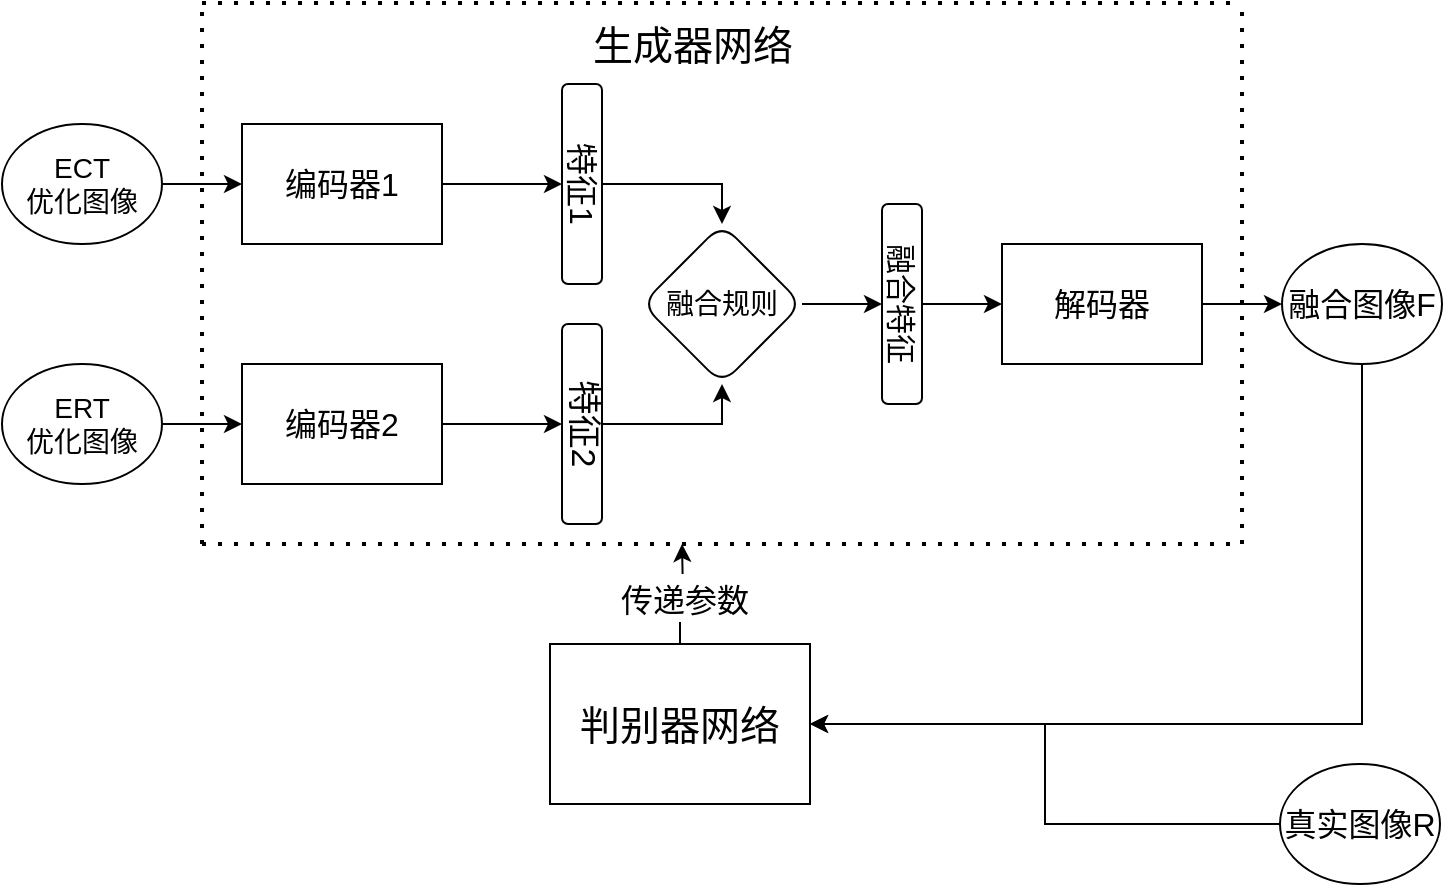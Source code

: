 <mxfile version="17.1.3" type="github">
  <diagram id="r_sVIPPe-IEZTgFdUQHv" name="Page-1">
    <mxGraphModel dx="1002" dy="679" grid="1" gridSize="10" guides="1" tooltips="1" connect="1" arrows="1" fold="1" page="1" pageScale="1" pageWidth="827" pageHeight="1169" math="0" shadow="0">
      <root>
        <mxCell id="0" />
        <mxCell id="1" parent="0" />
        <mxCell id="f4UbcGH3jjuggLkURZQa-3" style="edgeStyle=orthogonalEdgeStyle;rounded=0;orthogonalLoop=1;jettySize=auto;html=1;exitX=1;exitY=0.5;exitDx=0;exitDy=0;" edge="1" parent="1" source="f4UbcGH3jjuggLkURZQa-1" target="f4UbcGH3jjuggLkURZQa-4">
          <mxGeometry relative="1" as="geometry">
            <mxPoint x="210" y="220" as="targetPoint" />
          </mxGeometry>
        </mxCell>
        <mxCell id="f4UbcGH3jjuggLkURZQa-1" value="&lt;font style=&quot;font-size: 14px&quot;&gt;ECT&lt;br&gt;优化图像&lt;/font&gt;" style="ellipse;whiteSpace=wrap;html=1;" vertex="1" parent="1">
          <mxGeometry x="140" y="190" width="80" height="60" as="geometry" />
        </mxCell>
        <mxCell id="f4UbcGH3jjuggLkURZQa-5" style="edgeStyle=orthogonalEdgeStyle;rounded=0;orthogonalLoop=1;jettySize=auto;html=1;exitX=1;exitY=0.5;exitDx=0;exitDy=0;" edge="1" parent="1" source="f4UbcGH3jjuggLkURZQa-2" target="f4UbcGH3jjuggLkURZQa-6">
          <mxGeometry relative="1" as="geometry">
            <mxPoint x="220" y="340" as="targetPoint" />
          </mxGeometry>
        </mxCell>
        <mxCell id="f4UbcGH3jjuggLkURZQa-2" value="&lt;font style=&quot;font-size: 14px&quot;&gt;ERT&lt;br&gt;优化图像&lt;/font&gt;" style="ellipse;whiteSpace=wrap;html=1;" vertex="1" parent="1">
          <mxGeometry x="140" y="310" width="80" height="60" as="geometry" />
        </mxCell>
        <mxCell id="f4UbcGH3jjuggLkURZQa-16" style="edgeStyle=orthogonalEdgeStyle;rounded=0;orthogonalLoop=1;jettySize=auto;html=1;exitX=1;exitY=0.5;exitDx=0;exitDy=0;entryX=0.5;entryY=1;entryDx=0;entryDy=0;" edge="1" parent="1" source="f4UbcGH3jjuggLkURZQa-4" target="f4UbcGH3jjuggLkURZQa-15">
          <mxGeometry relative="1" as="geometry" />
        </mxCell>
        <mxCell id="f4UbcGH3jjuggLkURZQa-4" value="&lt;font style=&quot;font-size: 16px&quot;&gt;编码器1&lt;/font&gt;" style="rounded=0;whiteSpace=wrap;html=1;" vertex="1" parent="1">
          <mxGeometry x="260" y="190" width="100" height="60" as="geometry" />
        </mxCell>
        <mxCell id="f4UbcGH3jjuggLkURZQa-18" style="edgeStyle=orthogonalEdgeStyle;rounded=0;orthogonalLoop=1;jettySize=auto;html=1;exitX=1;exitY=0.5;exitDx=0;exitDy=0;" edge="1" parent="1" source="f4UbcGH3jjuggLkURZQa-6" target="f4UbcGH3jjuggLkURZQa-17">
          <mxGeometry relative="1" as="geometry" />
        </mxCell>
        <mxCell id="f4UbcGH3jjuggLkURZQa-6" value="&lt;font style=&quot;font-size: 16px&quot;&gt;编码器2&lt;/font&gt;" style="rounded=0;whiteSpace=wrap;html=1;" vertex="1" parent="1">
          <mxGeometry x="260" y="310" width="100" height="60" as="geometry" />
        </mxCell>
        <mxCell id="f4UbcGH3jjuggLkURZQa-21" style="edgeStyle=orthogonalEdgeStyle;rounded=0;orthogonalLoop=1;jettySize=auto;html=1;exitX=0.5;exitY=0;exitDx=0;exitDy=0;entryX=0.5;entryY=0;entryDx=0;entryDy=0;" edge="1" parent="1" source="f4UbcGH3jjuggLkURZQa-15" target="f4UbcGH3jjuggLkURZQa-19">
          <mxGeometry relative="1" as="geometry" />
        </mxCell>
        <mxCell id="f4UbcGH3jjuggLkURZQa-15" value="&lt;font style=&quot;font-size: 16px&quot;&gt;特征1&lt;/font&gt;" style="rounded=1;whiteSpace=wrap;html=1;rotation=90;" vertex="1" parent="1">
          <mxGeometry x="380" y="210" width="100" height="20" as="geometry" />
        </mxCell>
        <mxCell id="f4UbcGH3jjuggLkURZQa-22" style="edgeStyle=orthogonalEdgeStyle;rounded=0;orthogonalLoop=1;jettySize=auto;html=1;exitX=0.5;exitY=0;exitDx=0;exitDy=0;entryX=0.5;entryY=1;entryDx=0;entryDy=0;" edge="1" parent="1" source="f4UbcGH3jjuggLkURZQa-17" target="f4UbcGH3jjuggLkURZQa-19">
          <mxGeometry relative="1" as="geometry" />
        </mxCell>
        <mxCell id="f4UbcGH3jjuggLkURZQa-17" value="&lt;font style=&quot;font-size: 17px&quot;&gt;特征2&lt;/font&gt;" style="rounded=1;whiteSpace=wrap;html=1;rotation=90;" vertex="1" parent="1">
          <mxGeometry x="380" y="330" width="100" height="20" as="geometry" />
        </mxCell>
        <mxCell id="f4UbcGH3jjuggLkURZQa-24" style="edgeStyle=orthogonalEdgeStyle;rounded=0;orthogonalLoop=1;jettySize=auto;html=1;exitX=1;exitY=0.5;exitDx=0;exitDy=0;entryX=0.5;entryY=1;entryDx=0;entryDy=0;" edge="1" parent="1" source="f4UbcGH3jjuggLkURZQa-19" target="f4UbcGH3jjuggLkURZQa-23">
          <mxGeometry relative="1" as="geometry" />
        </mxCell>
        <mxCell id="f4UbcGH3jjuggLkURZQa-19" value="&lt;font style=&quot;font-size: 14px&quot;&gt;融合规则&lt;/font&gt;" style="rhombus;whiteSpace=wrap;html=1;rounded=1;" vertex="1" parent="1">
          <mxGeometry x="460" y="240" width="80" height="80" as="geometry" />
        </mxCell>
        <mxCell id="f4UbcGH3jjuggLkURZQa-26" style="edgeStyle=orthogonalEdgeStyle;rounded=0;orthogonalLoop=1;jettySize=auto;html=1;exitX=0.5;exitY=0;exitDx=0;exitDy=0;entryX=0;entryY=0.5;entryDx=0;entryDy=0;" edge="1" parent="1" source="f4UbcGH3jjuggLkURZQa-23" target="f4UbcGH3jjuggLkURZQa-25">
          <mxGeometry relative="1" as="geometry" />
        </mxCell>
        <mxCell id="f4UbcGH3jjuggLkURZQa-23" value="&lt;font style=&quot;font-size: 15px&quot;&gt;融合特征&lt;/font&gt;" style="rounded=1;whiteSpace=wrap;html=1;rotation=90;" vertex="1" parent="1">
          <mxGeometry x="540" y="270" width="100" height="20" as="geometry" />
        </mxCell>
        <mxCell id="f4UbcGH3jjuggLkURZQa-29" value="" style="edgeStyle=orthogonalEdgeStyle;rounded=0;orthogonalLoop=1;jettySize=auto;html=1;" edge="1" parent="1" source="f4UbcGH3jjuggLkURZQa-25" target="f4UbcGH3jjuggLkURZQa-28">
          <mxGeometry relative="1" as="geometry" />
        </mxCell>
        <mxCell id="f4UbcGH3jjuggLkURZQa-25" value="&lt;font style=&quot;font-size: 16px&quot;&gt;解码器&lt;/font&gt;" style="rounded=0;whiteSpace=wrap;html=1;" vertex="1" parent="1">
          <mxGeometry x="640" y="250" width="100" height="60" as="geometry" />
        </mxCell>
        <mxCell id="f4UbcGH3jjuggLkURZQa-51" style="edgeStyle=orthogonalEdgeStyle;rounded=0;orthogonalLoop=1;jettySize=auto;html=1;exitX=0.5;exitY=1;exitDx=0;exitDy=0;entryX=1;entryY=0.5;entryDx=0;entryDy=0;fontSize=18;" edge="1" parent="1" source="f4UbcGH3jjuggLkURZQa-28" target="f4UbcGH3jjuggLkURZQa-42">
          <mxGeometry relative="1" as="geometry" />
        </mxCell>
        <mxCell id="f4UbcGH3jjuggLkURZQa-28" value="&lt;font style=&quot;font-size: 16px&quot;&gt;融合图像F&lt;/font&gt;" style="ellipse;whiteSpace=wrap;html=1;rounded=0;" vertex="1" parent="1">
          <mxGeometry x="780" y="250" width="80" height="60" as="geometry" />
        </mxCell>
        <mxCell id="f4UbcGH3jjuggLkURZQa-53" style="edgeStyle=orthogonalEdgeStyle;rounded=0;orthogonalLoop=1;jettySize=auto;html=1;exitX=0;exitY=0.5;exitDx=0;exitDy=0;entryX=1;entryY=0.5;entryDx=0;entryDy=0;fontSize=18;" edge="1" parent="1" source="f4UbcGH3jjuggLkURZQa-40" target="f4UbcGH3jjuggLkURZQa-42">
          <mxGeometry relative="1" as="geometry" />
        </mxCell>
        <mxCell id="f4UbcGH3jjuggLkURZQa-40" value="&lt;font style=&quot;font-size: 16px&quot;&gt;真实图像R&lt;/font&gt;" style="ellipse;whiteSpace=wrap;html=1;rounded=0;" vertex="1" parent="1">
          <mxGeometry x="779" y="510" width="80" height="60" as="geometry" />
        </mxCell>
        <mxCell id="f4UbcGH3jjuggLkURZQa-54" value="&lt;font style=&quot;font-size: 16px&quot;&gt;传递参数&lt;/font&gt;" style="edgeStyle=orthogonalEdgeStyle;rounded=0;orthogonalLoop=1;jettySize=auto;html=1;exitX=0.5;exitY=0;exitDx=0;exitDy=0;fontSize=20;" edge="1" parent="1" source="f4UbcGH3jjuggLkURZQa-42">
          <mxGeometry relative="1" as="geometry">
            <mxPoint x="480" y="400" as="targetPoint" />
          </mxGeometry>
        </mxCell>
        <mxCell id="f4UbcGH3jjuggLkURZQa-42" value="&lt;font style=&quot;font-size: 20px&quot;&gt;判别器网络&lt;/font&gt;" style="whiteSpace=wrap;html=1;rounded=0;" vertex="1" parent="1">
          <mxGeometry x="414" y="450" width="130" height="80" as="geometry" />
        </mxCell>
        <mxCell id="f4UbcGH3jjuggLkURZQa-45" value="" style="endArrow=none;dashed=1;html=1;dashPattern=1 3;strokeWidth=2;rounded=0;" edge="1" parent="1">
          <mxGeometry width="50" height="50" relative="1" as="geometry">
            <mxPoint x="240" y="400" as="sourcePoint" />
            <mxPoint x="240" y="130" as="targetPoint" />
          </mxGeometry>
        </mxCell>
        <mxCell id="f4UbcGH3jjuggLkURZQa-46" value="" style="endArrow=none;dashed=1;html=1;dashPattern=1 3;strokeWidth=2;rounded=0;" edge="1" parent="1">
          <mxGeometry width="50" height="50" relative="1" as="geometry">
            <mxPoint x="240" y="400" as="sourcePoint" />
            <mxPoint x="760" y="400" as="targetPoint" />
          </mxGeometry>
        </mxCell>
        <mxCell id="f4UbcGH3jjuggLkURZQa-47" value="" style="endArrow=none;dashed=1;html=1;dashPattern=1 3;strokeWidth=2;rounded=0;" edge="1" parent="1">
          <mxGeometry width="50" height="50" relative="1" as="geometry">
            <mxPoint x="240" y="129.5" as="sourcePoint" />
            <mxPoint x="760" y="129.5" as="targetPoint" />
          </mxGeometry>
        </mxCell>
        <mxCell id="f4UbcGH3jjuggLkURZQa-48" value="" style="endArrow=none;dashed=1;html=1;dashPattern=1 3;strokeWidth=2;rounded=0;" edge="1" parent="1">
          <mxGeometry width="50" height="50" relative="1" as="geometry">
            <mxPoint x="760" y="400" as="sourcePoint" />
            <mxPoint x="760" y="130" as="targetPoint" />
          </mxGeometry>
        </mxCell>
        <mxCell id="f4UbcGH3jjuggLkURZQa-49" value="&lt;font style=&quot;font-size: 20px&quot;&gt;生成器网络&lt;/font&gt;" style="text;html=1;align=center;verticalAlign=middle;resizable=0;points=[];autosize=1;strokeColor=none;fillColor=none;" vertex="1" parent="1">
          <mxGeometry x="425" y="140" width="120" height="20" as="geometry" />
        </mxCell>
      </root>
    </mxGraphModel>
  </diagram>
</mxfile>
